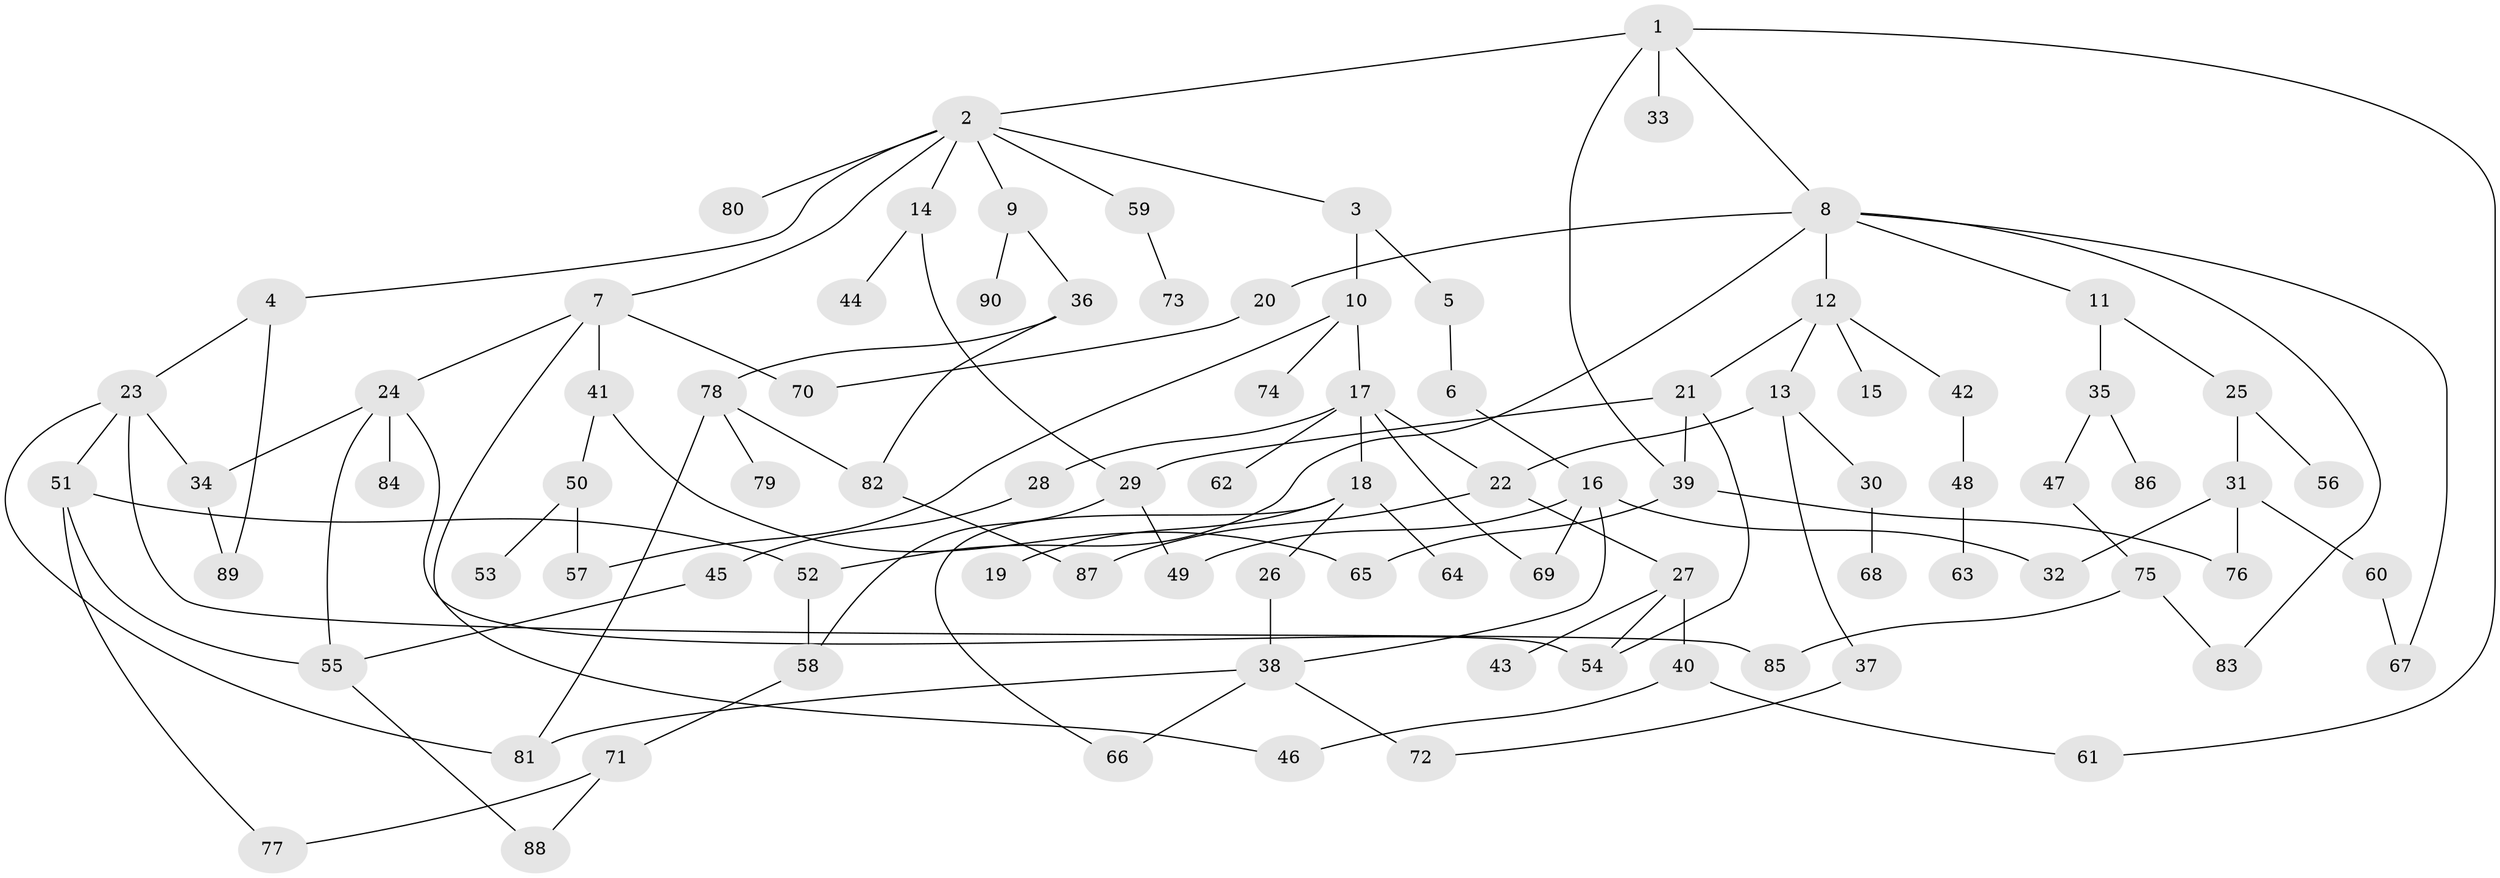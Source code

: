 // Generated by graph-tools (version 1.1) at 2025/49/03/09/25 03:49:17]
// undirected, 90 vertices, 121 edges
graph export_dot {
graph [start="1"]
  node [color=gray90,style=filled];
  1;
  2;
  3;
  4;
  5;
  6;
  7;
  8;
  9;
  10;
  11;
  12;
  13;
  14;
  15;
  16;
  17;
  18;
  19;
  20;
  21;
  22;
  23;
  24;
  25;
  26;
  27;
  28;
  29;
  30;
  31;
  32;
  33;
  34;
  35;
  36;
  37;
  38;
  39;
  40;
  41;
  42;
  43;
  44;
  45;
  46;
  47;
  48;
  49;
  50;
  51;
  52;
  53;
  54;
  55;
  56;
  57;
  58;
  59;
  60;
  61;
  62;
  63;
  64;
  65;
  66;
  67;
  68;
  69;
  70;
  71;
  72;
  73;
  74;
  75;
  76;
  77;
  78;
  79;
  80;
  81;
  82;
  83;
  84;
  85;
  86;
  87;
  88;
  89;
  90;
  1 -- 2;
  1 -- 8;
  1 -- 33;
  1 -- 61;
  1 -- 39;
  2 -- 3;
  2 -- 4;
  2 -- 7;
  2 -- 9;
  2 -- 14;
  2 -- 59;
  2 -- 80;
  3 -- 5;
  3 -- 10;
  4 -- 23;
  4 -- 89;
  5 -- 6;
  6 -- 16;
  7 -- 24;
  7 -- 41;
  7 -- 46;
  7 -- 70;
  8 -- 11;
  8 -- 12;
  8 -- 20;
  8 -- 52;
  8 -- 67;
  8 -- 83;
  9 -- 36;
  9 -- 90;
  10 -- 17;
  10 -- 57;
  10 -- 74;
  11 -- 25;
  11 -- 35;
  12 -- 13;
  12 -- 15;
  12 -- 21;
  12 -- 42;
  13 -- 30;
  13 -- 37;
  13 -- 22;
  14 -- 29;
  14 -- 44;
  16 -- 49;
  16 -- 38;
  16 -- 69;
  16 -- 32;
  17 -- 18;
  17 -- 22;
  17 -- 28;
  17 -- 62;
  17 -- 69;
  18 -- 19;
  18 -- 26;
  18 -- 64;
  18 -- 66;
  20 -- 70;
  21 -- 39;
  21 -- 54;
  21 -- 29;
  22 -- 27;
  22 -- 87;
  23 -- 34;
  23 -- 51;
  23 -- 81;
  23 -- 85;
  24 -- 54;
  24 -- 55;
  24 -- 84;
  24 -- 34;
  25 -- 31;
  25 -- 56;
  26 -- 38;
  27 -- 40;
  27 -- 43;
  27 -- 54;
  28 -- 45;
  29 -- 58;
  29 -- 49;
  30 -- 68;
  31 -- 32;
  31 -- 60;
  31 -- 76;
  34 -- 89;
  35 -- 47;
  35 -- 86;
  36 -- 78;
  36 -- 82;
  37 -- 72;
  38 -- 66;
  38 -- 81;
  38 -- 72;
  39 -- 76;
  39 -- 65;
  40 -- 46;
  40 -- 61;
  41 -- 50;
  41 -- 65;
  42 -- 48;
  45 -- 55;
  47 -- 75;
  48 -- 63;
  50 -- 53;
  50 -- 57;
  51 -- 77;
  51 -- 52;
  51 -- 55;
  52 -- 58;
  55 -- 88;
  58 -- 71;
  59 -- 73;
  60 -- 67;
  71 -- 77;
  71 -- 88;
  75 -- 85;
  75 -- 83;
  78 -- 79;
  78 -- 82;
  78 -- 81;
  82 -- 87;
}
